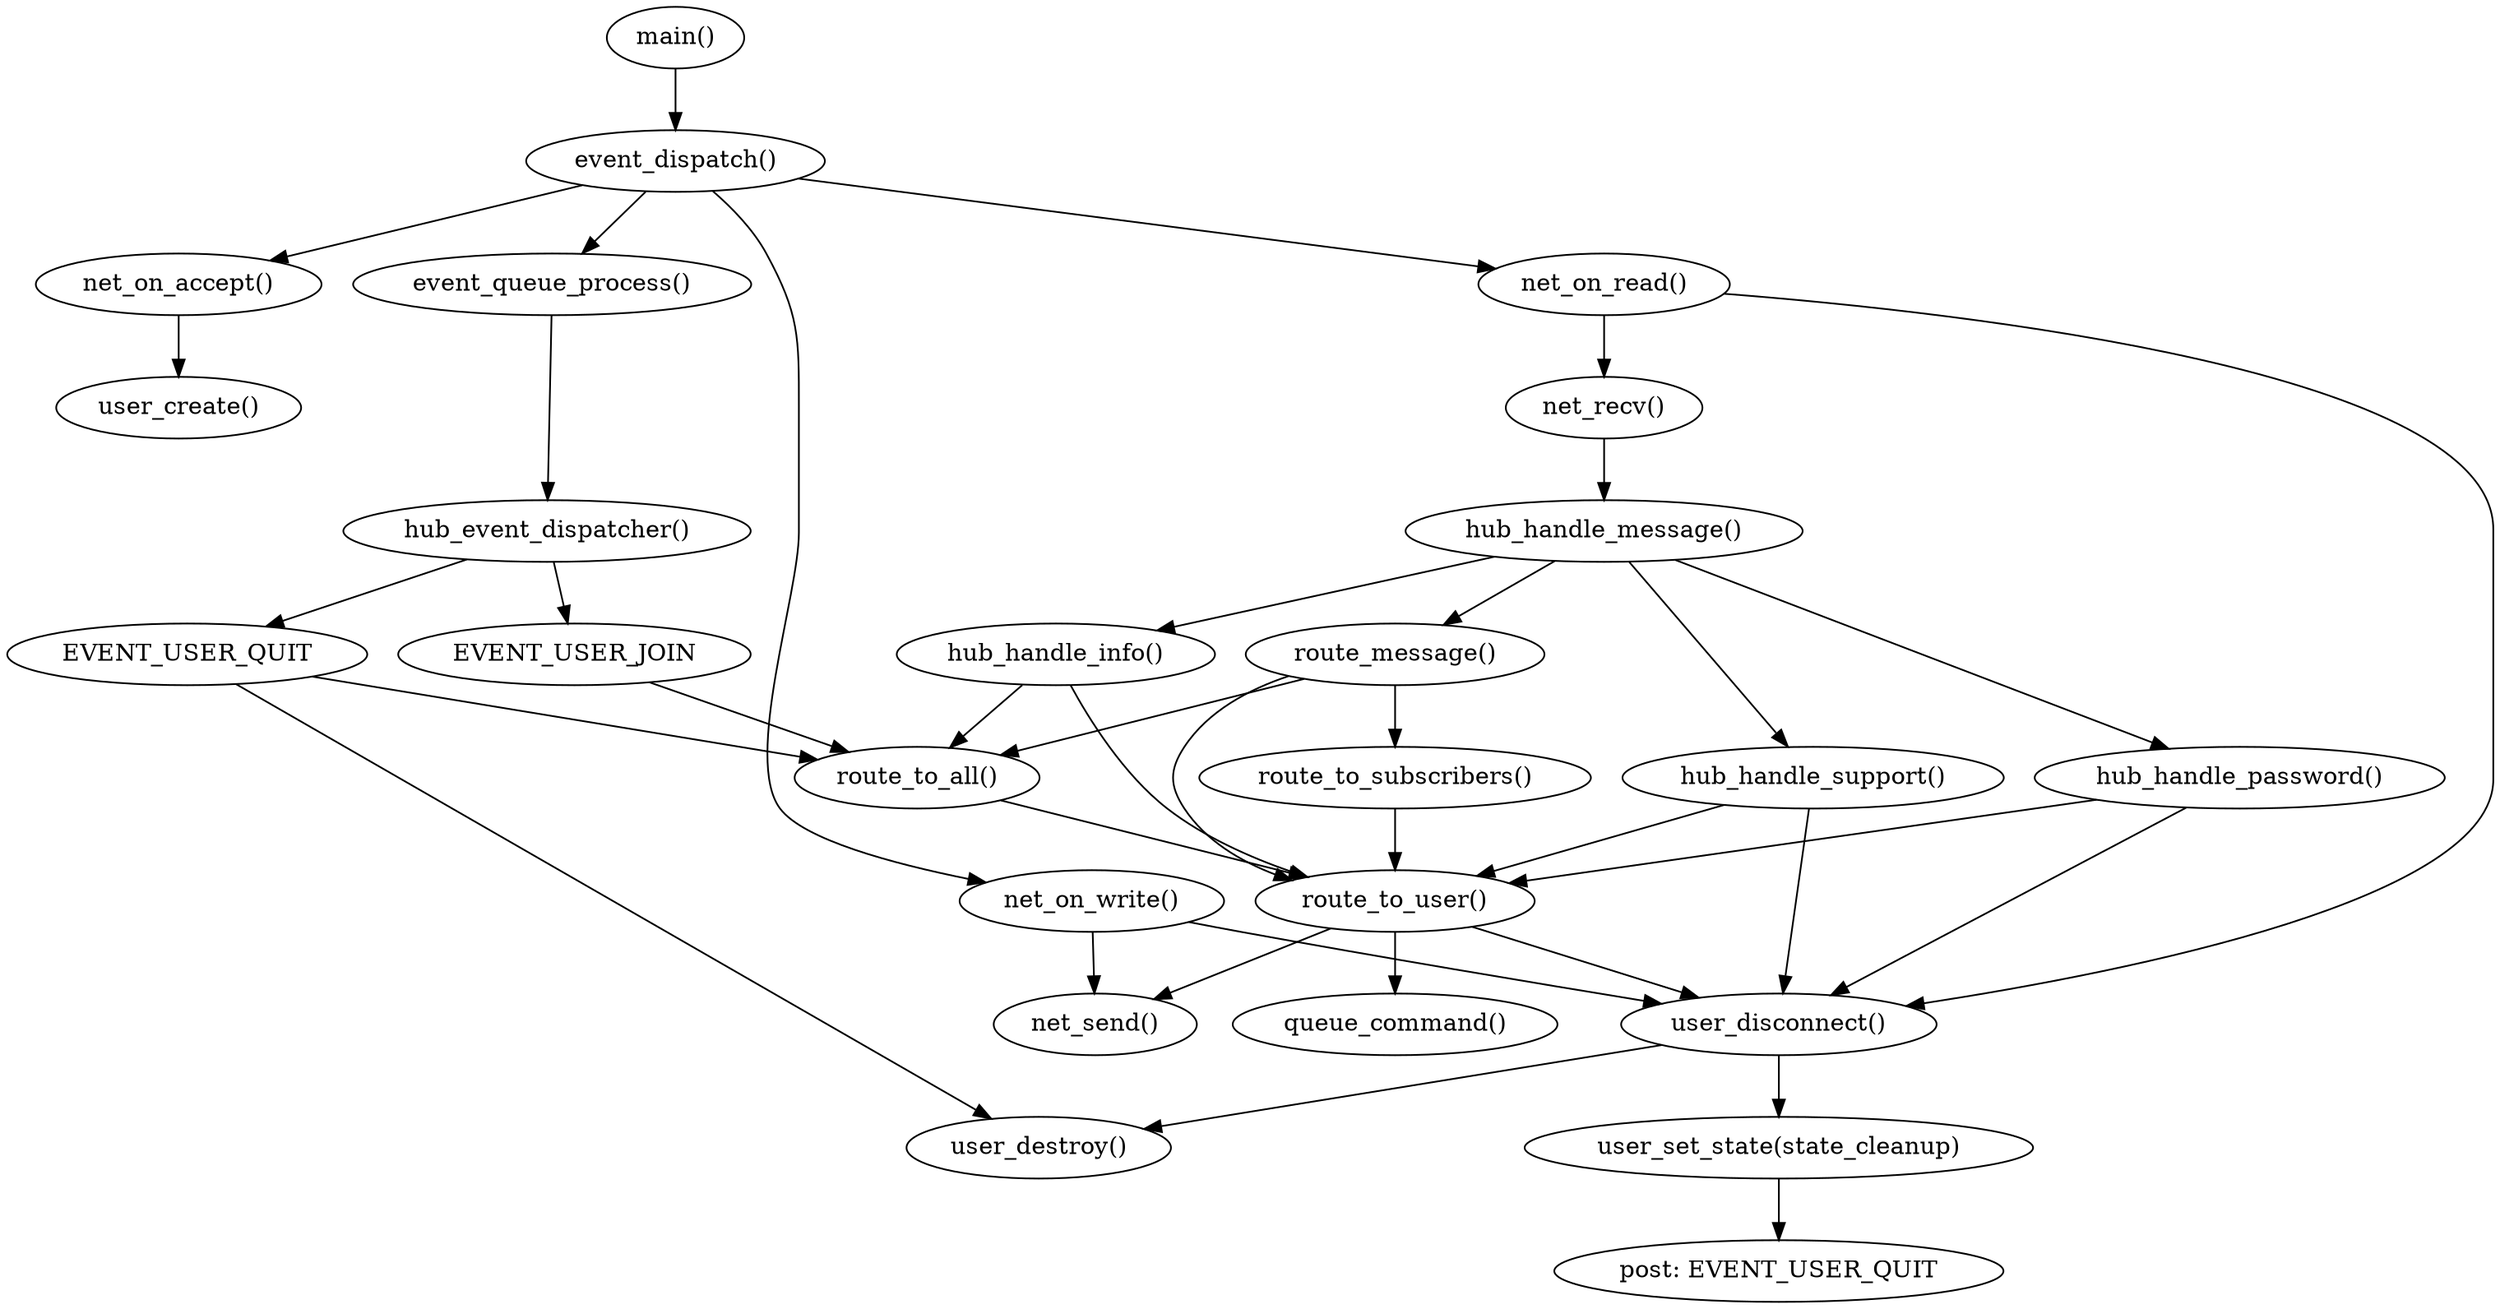 /**
 * Overview of uHub
 */
digraph G
{

	"main()" -> "event_dispatch()"
	
	"event_dispatch()" -> "net_on_accept()"
	"event_dispatch()" -> "net_on_read()"
	"event_dispatch()" -> "net_on_write()"
	"event_dispatch()" -> "event_queue_process()"

	/* net events */
	"net_on_write()" -> "net_send()"
	"net_on_write()" -> "user_disconnect()"
	"net_on_accept()" -> "user_create()"
	"net_on_read()" -> "net_recv()"
	"net_on_read()" -> "user_disconnect()"
	
	"net_recv()" -> "hub_handle_message()"
	
	/* adc message handling */
	"hub_handle_message()" -> "hub_handle_password()"
	"hub_handle_message()" -> "hub_handle_support()"
	
	"hub_handle_password()" -> "user_disconnect()"
	"hub_handle_support()" -> "user_disconnect()"
	"hub_handle_password()" -> "route_to_user()"
	"hub_handle_support()" -> "route_to_user()"
	
	"hub_handle_message()" -> "hub_handle_info()"
	"hub_handle_message()" -> "route_message()"
	"hub_handle_info()" -> "route_to_user()"
	"hub_handle_info()" -> "route_to_all()"
	
	/* message routing, depending on message type */
	"route_message()" -> "route_to_user()"
	"route_message()" -> "route_to_all()" -> "route_to_user()"
	"route_message()" -> "route_to_subscribers()" -> "route_to_user()"
	
	"route_to_user()" -> "net_send()"
	"route_to_user()" -> "queue_command()"
	"route_to_user()" -> "user_disconnect()"
	
	
	/* Message dispatcher */
	"event_queue_process()" -> "hub_event_dispatcher()"
	"hub_event_dispatcher()" -> "EVENT_USER_JOIN"
	"hub_event_dispatcher()" -> "EVENT_USER_QUIT"
	"EVENT_USER_QUIT" -> "route_to_all()"
	"EVENT_USER_QUIT" -> "user_destroy()"
	"EVENT_USER_JOIN" -> "route_to_all()"
	
	/* user_disconnect() -- critical part */
	"user_disconnect()" -> "user_set_state(state_cleanup)" -> "post: EVENT_USER_QUIT"
	"user_disconnect()" -> "user_destroy()"
	
}
